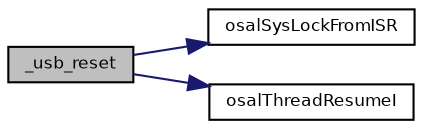 digraph "_usb_reset"
{
  bgcolor="transparent";
  edge [fontname="Helvetica",fontsize="8",labelfontname="Helvetica",labelfontsize="8"];
  node [fontname="Helvetica",fontsize="8",shape=record];
  rankdir="LR";
  Node33 [label="_usb_reset",height=0.2,width=0.4,color="black", fillcolor="grey75", style="filled", fontcolor="black"];
  Node33 -> Node34 [color="midnightblue",fontsize="8",style="solid",fontname="Helvetica"];
  Node34 [label="osalSysLockFromISR",height=0.2,width=0.4,color="black",URL="$group___o_s_a_l.html#ga32db980c54089fe21370432a7a884e9f",tooltip="Enters a critical zone from ISR context. "];
  Node33 -> Node35 [color="midnightblue",fontsize="8",style="solid",fontname="Helvetica"];
  Node35 [label="osalThreadResumeI",height=0.2,width=0.4,color="black",URL="$group___o_s_a_l.html#ga6b620eb4daf8bd0ce536d2a9bac266f9",tooltip="Wakes up a thread waiting on a thread reference object. "];
}
